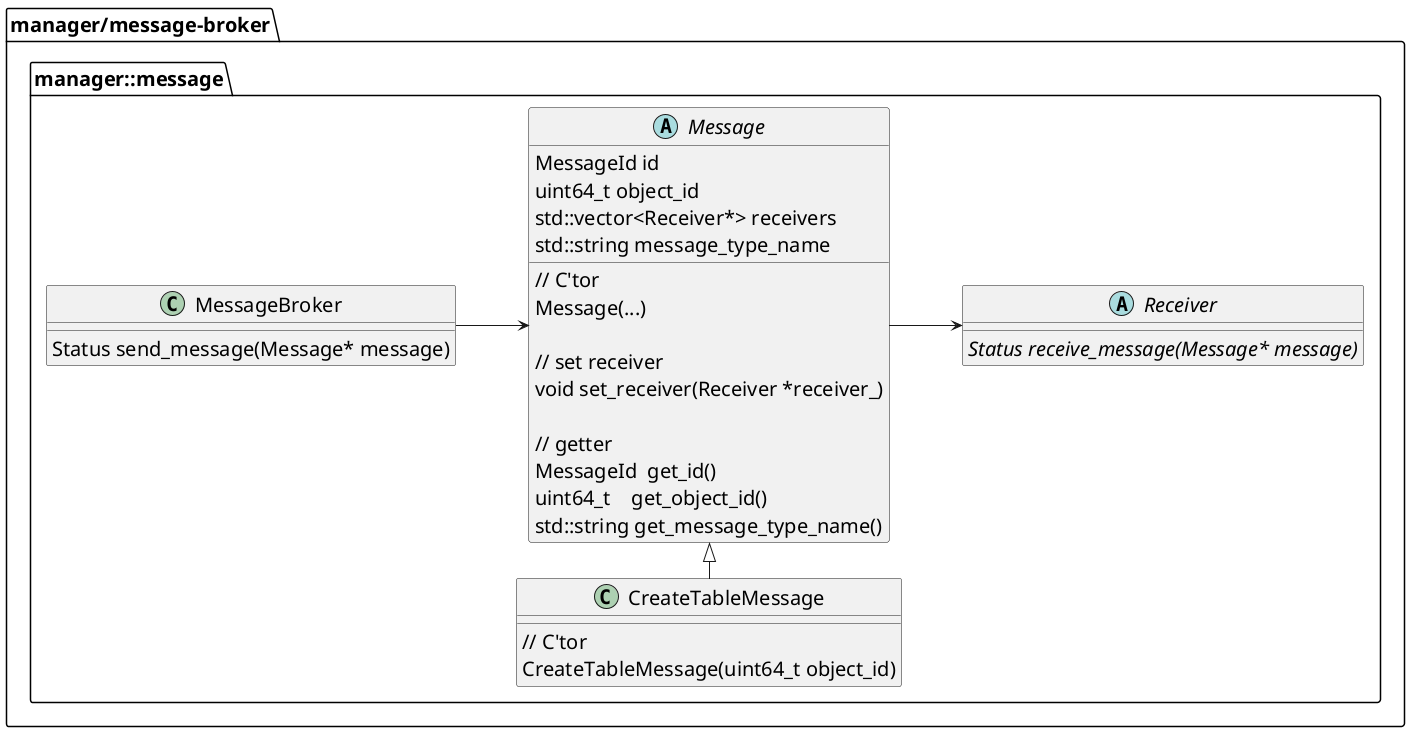 ' =========================================================
'
' =========================================================
@startuml Command_detail
left to right direction
skinparam defaultFontSize 20

package "manager/message-broker" {
  namespace manager::message{
    abstract class Receiver {
      {abstract} Status receive_message(Message* message)
    }

    abstract class Message{
    	{field}MessageId id　　　　　　
    	{field}uint64_t object_id　　
    	{field}std::vector<Receiver*> receivers
    	{field}std::string message_type_name
      {method}// C'tor
    	{method}Message(...)
      {method}
      {method}// set receiver
    	{method}void set_receiver(Receiver *receiver_)
      {method}
      {method}// getter
    	{method}MessageId  get_id()
    	{method}uint64_t    get_object_id()
    	{method}std::string get_message_type_name()
    }

    class CreateTableMessage {
      {method}// C'tor
    	{method}CreateTableMessage(uint64_t object_id)
    }

    class MessageBroker {
      {method}Status send_message(Message* message)
    }

    MessageBroker --> Message
    Message --> Receiver
    CreateTableMessage -|> Message
  }
}

@enduml
